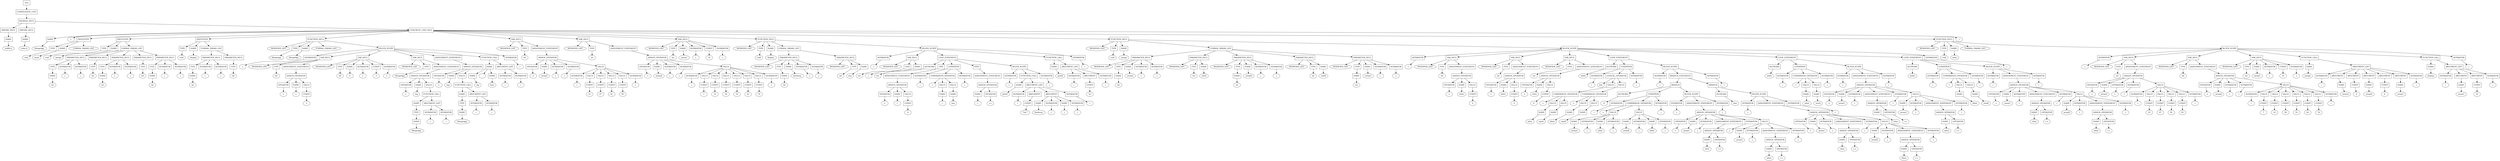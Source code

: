 digraph G {
	splines="TRUE";
	n_0 [label="root", shape="rectangle"]
	n_0 -> n_1
	n_1 [label="COMPILATION_UNIT", shape="rectangle"]
	n_1 -> n_2
	n_2 [label="PACKAGE_DECL", shape="rectangle"]
	n_2 -> n_3
	n_3 [label="IMPORT_DECL", shape="rectangle"]
	n_3 -> n_6
	n_6 [label="NAME", shape="rectangle"]
	n_6 -> n_21
	n_21 [label="stdlib.h", shape="ellipse"]
	n_2 -> n_4
	n_4 [label="IMPORT_DECL", shape="rectangle"]
	n_4 -> n_7
	n_7 [label="NAME", shape="rectangle"]
	n_7 -> n_22
	n_22 [label="stdio.h", shape="ellipse"]
	n_2 -> n_5
	n_5 [label="CONCRETE_UNIT_DECL", shape="rectangle"]
	n_5 -> n_8
	n_8 [label="NAME", shape="rectangle"]
	n_8 -> n_23
	n_23 [label="MergeApp", shape="ellipse"]
	n_5 -> n_9
	n_9 [label="{", shape="ellipse"]
	n_5 -> n_10
	n_10 [label="PROTOTYPE", shape="rectangle"]
	n_10 -> n_24
	n_24 [label="TYPE", shape="rectangle"]
	n_24 -> n_65
	n_65 [label="void", shape="ellipse"]
	n_10 -> n_25
	n_25 [label="NAME", shape="rectangle"]
	n_25 -> n_66
	n_66 [label="main", shape="ellipse"]
	n_10 -> n_26
	n_26 [label="FORMAL_PARAM_LIST", shape="ellipse"]
	n_5 -> n_11
	n_11 [label="PROTOTYPE", shape="rectangle"]
	n_11 -> n_27
	n_27 [label="TYPE", shape="rectangle"]
	n_27 -> n_67
	n_67 [label="void", shape="ellipse"]
	n_11 -> n_28
	n_28 [label="NAME", shape="rectangle"]
	n_28 -> n_68
	n_68 [label="merge", shape="ellipse"]
	n_11 -> n_29
	n_29 [label="FORMAL_PARAM_LIST", shape="rectangle"]
	n_29 -> n_69
	n_69 [label="PARAMETER_DECL", shape="rectangle"]
	n_69 -> n_129
	n_129 [label="TYPE", shape="rectangle"]
	n_129 -> n_250
	n_250 [label="NAME", shape="rectangle"]
	n_250 -> n_390
	n_390 [label="int", shape="ellipse"]
	n_69 -> n_130
	n_130 [label="SEPARATOR", shape="rectangle"]
	n_130 -> n_251
	n_251 [label="[", shape="ellipse"]
	n_69 -> n_131
	n_131 [label="SEPARATOR", shape="rectangle"]
	n_131 -> n_252
	n_252 [label="]", shape="ellipse"]
	n_29 -> n_70
	n_70 [label="PARAMETER_DECL", shape="rectangle"]
	n_70 -> n_132
	n_132 [label="TYPE", shape="rectangle"]
	n_132 -> n_253
	n_253 [label="int", shape="ellipse"]
	n_29 -> n_71
	n_71 [label="PARAMETER_DECL", shape="rectangle"]
	n_71 -> n_133
	n_133 [label="TYPE", shape="rectangle"]
	n_133 -> n_254
	n_254 [label="NAME", shape="rectangle"]
	n_254 -> n_391
	n_391 [label="int", shape="ellipse"]
	n_71 -> n_134
	n_134 [label="SEPARATOR", shape="rectangle"]
	n_134 -> n_255
	n_255 [label="[", shape="ellipse"]
	n_71 -> n_135
	n_135 [label="SEPARATOR", shape="rectangle"]
	n_135 -> n_256
	n_256 [label="]", shape="ellipse"]
	n_29 -> n_72
	n_72 [label="PARAMETER_DECL", shape="rectangle"]
	n_72 -> n_136
	n_136 [label="TYPE", shape="rectangle"]
	n_136 -> n_257
	n_257 [label="int", shape="ellipse"]
	n_29 -> n_73
	n_73 [label="PARAMETER_DECL", shape="rectangle"]
	n_73 -> n_137
	n_137 [label="TYPE", shape="rectangle"]
	n_137 -> n_258
	n_258 [label="NAME", shape="rectangle"]
	n_258 -> n_392
	n_392 [label="int", shape="ellipse"]
	n_73 -> n_138
	n_138 [label="SEPARATOR", shape="rectangle"]
	n_138 -> n_259
	n_259 [label="[", shape="ellipse"]
	n_73 -> n_139
	n_139 [label="SEPARATOR", shape="rectangle"]
	n_139 -> n_260
	n_260 [label="]", shape="ellipse"]
	n_5 -> n_12
	n_12 [label="PROTOTYPE", shape="rectangle"]
	n_12 -> n_30
	n_30 [label="TYPE", shape="rectangle"]
	n_30 -> n_74
	n_74 [label="void", shape="ellipse"]
	n_12 -> n_31
	n_31 [label="NAME", shape="rectangle"]
	n_31 -> n_75
	n_75 [label="display", shape="ellipse"]
	n_12 -> n_32
	n_32 [label="FORMAL_PARAM_LIST", shape="rectangle"]
	n_32 -> n_76
	n_76 [label="PARAMETER_DECL", shape="rectangle"]
	n_76 -> n_140
	n_140 [label="TYPE", shape="rectangle"]
	n_140 -> n_261
	n_261 [label="NAME", shape="rectangle"]
	n_261 -> n_393
	n_393 [label="int", shape="ellipse"]
	n_76 -> n_141
	n_141 [label="SEPARATOR", shape="rectangle"]
	n_141 -> n_262
	n_262 [label="[", shape="ellipse"]
	n_76 -> n_142
	n_142 [label="SEPARATOR", shape="rectangle"]
	n_142 -> n_263
	n_263 [label="]", shape="ellipse"]
	n_32 -> n_77
	n_77 [label="PARAMETER_DECL", shape="rectangle"]
	n_77 -> n_143
	n_143 [label="TYPE", shape="rectangle"]
	n_143 -> n_264
	n_264 [label="int", shape="ellipse"]
	n_5 -> n_13
	n_13 [label="FUNCTION_DECL", shape="rectangle"]
	n_13 -> n_33
	n_33 [label="MODIFIER_LIST", shape="ellipse"]
	n_13 -> n_34
	n_34 [label="TYPE", shape="rectangle"]
	n_34 -> n_78
	n_78 [label="MergeApp", shape="ellipse"]
	n_13 -> n_35
	n_35 [label="NAME", shape="rectangle"]
	n_35 -> n_79
	n_79 [label="MergeApp", shape="ellipse"]
	n_13 -> n_36
	n_36 [label="FORMAL_PARAM_LIST", shape="ellipse"]
	n_13 -> n_37
	n_37 [label="BLOCK_SCOPE", shape="rectangle"]
	n_37 -> n_80
	n_80 [label="SEPARATOR", shape="rectangle"]
	n_80 -> n_144
	n_144 [label="{", shape="ellipse"]
	n_37 -> n_81
	n_81 [label="VAR_DECL", shape="rectangle"]
	n_81 -> n_145
	n_145 [label="MODIFIER_LIST", shape="ellipse"]
	n_81 -> n_146
	n_146 [label="TYPE", shape="rectangle"]
	n_146 -> n_265
	n_265 [label="int", shape="ellipse"]
	n_81 -> n_147
	n_147 [label="ASSIGNMENT_STATEMENT", shape="rectangle"]
	n_147 -> n_266
	n_266 [label="ASSIGN_OPERATOR", shape="rectangle"]
	n_266 -> n_394
	n_394 [label="OPERATOR", shape="rectangle"]
	n_394 -> n_494
	n_494 [label="=", shape="ellipse"]
	n_266 -> n_395
	n_395 [label="NAME", shape="rectangle"]
	n_395 -> n_495
	n_495 [label="a", shape="ellipse"]
	n_266 -> n_396
	n_396 [label="VALUE", shape="rectangle"]
	n_396 -> n_496
	n_496 [label="CONST", shape="rectangle"]
	n_496 -> n_586
	n_586 [label="3", shape="ellipse"]
	n_37 -> n_82
	n_82 [label="VAR_DECL", shape="rectangle"]
	n_82 -> n_148
	n_148 [label="MODIFIER_LIST", shape="ellipse"]
	n_82 -> n_149
	n_149 [label="TYPE", shape="rectangle"]
	n_149 -> n_267
	n_267 [label="int", shape="ellipse"]
	n_82 -> n_150
	n_150 [label="NAME", shape="rectangle"]
	n_150 -> n_268
	n_268 [label="b", shape="ellipse"]
	n_82 -> n_151
	n_151 [label="SEPARATOR", shape="rectangle"]
	n_151 -> n_269
	n_269 [label="[", shape="ellipse"]
	n_82 -> n_152
	n_152 [label="CONST", shape="rectangle"]
	n_152 -> n_270
	n_270 [label="3", shape="ellipse"]
	n_82 -> n_153
	n_153 [label="SEPARATOR", shape="rectangle"]
	n_153 -> n_271
	n_271 [label="]", shape="ellipse"]
	n_37 -> n_83
	n_83 [label="VAR_DECL", shape="rectangle"]
	n_83 -> n_154
	n_154 [label="MODIFIER_LIST", shape="ellipse"]
	n_83 -> n_155
	n_155 [label="TYPE", shape="rectangle"]
	n_155 -> n_272
	n_272 [label="MergeApp", shape="ellipse"]
	n_83 -> n_156
	n_156 [label="ASSIGNMENT_STATEMENT", shape="rectangle"]
	n_156 -> n_273
	n_273 [label="ASSIGN_OPERATOR", shape="rectangle"]
	n_273 -> n_397
	n_397 [label="OPERATOR", shape="rectangle"]
	n_397 -> n_497
	n_497 [label="=", shape="ellipse"]
	n_273 -> n_398
	n_398 [label="NAME", shape="rectangle"]
	n_398 -> n_498
	n_498 [label="mg", shape="ellipse"]
	n_273 -> n_399
	n_399 [label="VALUE", shape="rectangle"]
	n_399 -> n_499
	n_499 [label="FUNCTION_CALL", shape="rectangle"]
	n_499 -> n_587
	n_587 [label="NAME", shape="rectangle"]
	n_587 -> n_662
	n_662 [label="TYPE", shape="rectangle"]
	n_662 -> n_711
	n_711 [label="NAME", shape="rectangle"]
	n_711 -> n_747
	n_747 [label="MergeApp", shape="ellipse"]
	n_499 -> n_588
	n_588 [label="ARGUMENT_LIST", shape="rectangle"]
	n_588 -> n_663
	n_663 [label="SEPARATOR", shape="rectangle"]
	n_663 -> n_712
	n_712 [label="(", shape="ellipse"]
	n_588 -> n_664
	n_664 [label="SEPARATOR", shape="rectangle"]
	n_664 -> n_713
	n_713 [label=")", shape="ellipse"]
	n_37 -> n_84
	n_84 [label="ASSIGNMENT_STATEMENT", shape="rectangle"]
	n_84 -> n_157
	n_157 [label="ASSIGN_OPERATOR", shape="rectangle"]
	n_157 -> n_274
	n_274 [label="OPERATOR", shape="rectangle"]
	n_274 -> n_400
	n_400 [label="=", shape="ellipse"]
	n_157 -> n_275
	n_275 [label="NAME", shape="rectangle"]
	n_275 -> n_401
	n_401 [label="mg", shape="ellipse"]
	n_157 -> n_276
	n_276 [label="VALUE", shape="rectangle"]
	n_276 -> n_402
	n_402 [label="FUNCTION_CALL", shape="rectangle"]
	n_402 -> n_500
	n_500 [label="NAME", shape="rectangle"]
	n_500 -> n_589
	n_589 [label="TYPE", shape="rectangle"]
	n_589 -> n_665
	n_665 [label="NAME", shape="rectangle"]
	n_665 -> n_714
	n_714 [label="MergeApp", shape="ellipse"]
	n_402 -> n_501
	n_501 [label="ARGUMENT_LIST", shape="rectangle"]
	n_501 -> n_590
	n_590 [label="SEPARATOR", shape="rectangle"]
	n_590 -> n_666
	n_666 [label="(", shape="ellipse"]
	n_501 -> n_591
	n_591 [label="SEPARATOR", shape="rectangle"]
	n_591 -> n_667
	n_667 [label=")", shape="ellipse"]
	n_37 -> n_85
	n_85 [label="FUNCTION_CALL", shape="rectangle"]
	n_85 -> n_158
	n_158 [label="NAME", shape="rectangle"]
	n_158 -> n_277
	n_277 [label="NAME", shape="rectangle"]
	n_277 -> n_403
	n_403 [label="mg", shape="ellipse"]
	n_158 -> n_278
	n_278 [label=".", shape="ellipse"]
	n_158 -> n_279
	n_279 [label="NAME", shape="rectangle"]
	n_279 -> n_404
	n_404 [label="func", shape="ellipse"]
	n_85 -> n_159
	n_159 [label="ARGUMENT_LIST", shape="rectangle"]
	n_159 -> n_280
	n_280 [label="SEPARATOR", shape="rectangle"]
	n_280 -> n_405
	n_405 [label="(", shape="ellipse"]
	n_159 -> n_281
	n_281 [label="SEPARATOR", shape="rectangle"]
	n_281 -> n_406
	n_406 [label=")", shape="ellipse"]
	n_37 -> n_86
	n_86 [label="SEPARATOR", shape="rectangle"]
	n_86 -> n_160
	n_160 [label="}", shape="ellipse"]
	n_5 -> n_14
	n_14 [label="VAR_DECL", shape="rectangle"]
	n_14 -> n_38
	n_38 [label="MODIFIER_LIST", shape="ellipse"]
	n_14 -> n_39
	n_39 [label="TYPE", shape="rectangle"]
	n_39 -> n_87
	n_87 [label="int", shape="ellipse"]
	n_14 -> n_40
	n_40 [label="ASSIGNMENT_STATEMENT", shape="rectangle"]
	n_40 -> n_88
	n_88 [label="ASSIGN_OPERATOR", shape="rectangle"]
	n_88 -> n_161
	n_161 [label="OPERATOR", shape="rectangle"]
	n_161 -> n_282
	n_282 [label="=", shape="ellipse"]
	n_88 -> n_162
	n_162 [label="NAME", shape="rectangle"]
	n_162 -> n_283
	n_283 [label="arrayA", shape="ellipse"]
	n_88 -> n_163
	n_163 [label="SEPARATOR", shape="rectangle"]
	n_163 -> n_284
	n_284 [label="[", shape="ellipse"]
	n_88 -> n_164
	n_164 [label="SEPARATOR", shape="rectangle"]
	n_164 -> n_285
	n_285 [label="]", shape="ellipse"]
	n_88 -> n_165
	n_165 [label="VALUE", shape="rectangle"]
	n_165 -> n_286
	n_286 [label="SEPARATOR", shape="rectangle"]
	n_286 -> n_407
	n_407 [label="{", shape="ellipse"]
	n_165 -> n_287
	n_287 [label="VALUE", shape="rectangle"]
	n_287 -> n_408
	n_408 [label="CONST", shape="rectangle"]
	n_408 -> n_502
	n_502 [label="23", shape="ellipse"]
	n_165 -> n_288
	n_288 [label="VALUE", shape="rectangle"]
	n_288 -> n_409
	n_409 [label="CONST", shape="rectangle"]
	n_409 -> n_503
	n_503 [label="47", shape="ellipse"]
	n_165 -> n_289
	n_289 [label="VALUE", shape="rectangle"]
	n_289 -> n_410
	n_410 [label="CONST", shape="rectangle"]
	n_410 -> n_504
	n_504 [label="81", shape="ellipse"]
	n_165 -> n_290
	n_290 [label="VALUE", shape="rectangle"]
	n_290 -> n_411
	n_411 [label="CONST", shape="rectangle"]
	n_411 -> n_505
	n_505 [label="95", shape="ellipse"]
	n_165 -> n_291
	n_291 [label="SEPARATOR", shape="rectangle"]
	n_291 -> n_412
	n_412 [label="}", shape="ellipse"]
	n_5 -> n_15
	n_15 [label="VAR_DECL", shape="rectangle"]
	n_15 -> n_41
	n_41 [label="MODIFIER_LIST", shape="ellipse"]
	n_15 -> n_42
	n_42 [label="TYPE", shape="rectangle"]
	n_42 -> n_89
	n_89 [label="int", shape="ellipse"]
	n_15 -> n_43
	n_43 [label="ASSIGNMENT_STATEMENT", shape="rectangle"]
	n_43 -> n_90
	n_90 [label="ASSIGN_OPERATOR", shape="rectangle"]
	n_90 -> n_166
	n_166 [label="OPERATOR", shape="rectangle"]
	n_166 -> n_292
	n_292 [label="=", shape="ellipse"]
	n_90 -> n_167
	n_167 [label="NAME", shape="rectangle"]
	n_167 -> n_293
	n_293 [label="arrayB", shape="ellipse"]
	n_90 -> n_168
	n_168 [label="SEPARATOR", shape="rectangle"]
	n_168 -> n_294
	n_294 [label="[", shape="ellipse"]
	n_90 -> n_169
	n_169 [label="SEPARATOR", shape="rectangle"]
	n_169 -> n_295
	n_295 [label="]", shape="ellipse"]
	n_90 -> n_170
	n_170 [label="VALUE", shape="rectangle"]
	n_170 -> n_296
	n_296 [label="SEPARATOR", shape="rectangle"]
	n_296 -> n_413
	n_413 [label="{", shape="ellipse"]
	n_170 -> n_297
	n_297 [label="VALUE", shape="rectangle"]
	n_297 -> n_414
	n_414 [label="CONST", shape="rectangle"]
	n_414 -> n_506
	n_506 [label="7", shape="ellipse"]
	n_170 -> n_298
	n_298 [label="VALUE", shape="rectangle"]
	n_298 -> n_415
	n_415 [label="CONST", shape="rectangle"]
	n_415 -> n_507
	n_507 [label="14", shape="ellipse"]
	n_170 -> n_299
	n_299 [label="VALUE", shape="rectangle"]
	n_299 -> n_416
	n_416 [label="CONST", shape="rectangle"]
	n_416 -> n_508
	n_508 [label="39", shape="ellipse"]
	n_170 -> n_300
	n_300 [label="VALUE", shape="rectangle"]
	n_300 -> n_417
	n_417 [label="CONST", shape="rectangle"]
	n_417 -> n_509
	n_509 [label="55", shape="ellipse"]
	n_170 -> n_301
	n_301 [label="VALUE", shape="rectangle"]
	n_301 -> n_418
	n_418 [label="CONST", shape="rectangle"]
	n_418 -> n_510
	n_510 [label="62", shape="ellipse"]
	n_170 -> n_302
	n_302 [label="VALUE", shape="rectangle"]
	n_302 -> n_419
	n_419 [label="CONST", shape="rectangle"]
	n_419 -> n_511
	n_511 [label="74", shape="ellipse"]
	n_170 -> n_303
	n_303 [label="SEPARATOR", shape="rectangle"]
	n_303 -> n_420
	n_420 [label="}", shape="ellipse"]
	n_5 -> n_16
	n_16 [label="VAR_DECL", shape="rectangle"]
	n_16 -> n_44
	n_44 [label="MODIFIER_LIST", shape="ellipse"]
	n_16 -> n_45
	n_45 [label="TYPE", shape="rectangle"]
	n_45 -> n_91
	n_91 [label="int", shape="ellipse"]
	n_16 -> n_46
	n_46 [label="NAME", shape="rectangle"]
	n_46 -> n_92
	n_92 [label="arrayC", shape="ellipse"]
	n_16 -> n_47
	n_47 [label="SEPARATOR", shape="rectangle"]
	n_47 -> n_93
	n_93 [label="[", shape="ellipse"]
	n_16 -> n_48
	n_48 [label="CONST", shape="rectangle"]
	n_48 -> n_94
	n_94 [label="10", shape="ellipse"]
	n_16 -> n_49
	n_49 [label="SEPARATOR", shape="rectangle"]
	n_49 -> n_95
	n_95 [label="]", shape="ellipse"]
	n_5 -> n_17
	n_17 [label="FUNCTION_DECL", shape="rectangle"]
	n_17 -> n_50
	n_50 [label="MODIFIER_LIST", shape="ellipse"]
	n_17 -> n_51
	n_51 [label="TYPE", shape="rectangle"]
	n_51 -> n_96
	n_96 [label="void", shape="ellipse"]
	n_17 -> n_52
	n_52 [label="NAME", shape="rectangle"]
	n_52 -> n_97
	n_97 [label="display", shape="ellipse"]
	n_17 -> n_53
	n_53 [label="FORMAL_PARAM_LIST", shape="rectangle"]
	n_53 -> n_98
	n_98 [label="PARAMETER_DECL", shape="rectangle"]
	n_98 -> n_171
	n_171 [label="MODIFIER_LIST", shape="ellipse"]
	n_98 -> n_172
	n_172 [label="TYPE", shape="rectangle"]
	n_172 -> n_304
	n_304 [label="NAME", shape="rectangle"]
	n_304 -> n_421
	n_421 [label="int", shape="ellipse"]
	n_98 -> n_173
	n_173 [label="NAME", shape="rectangle"]
	n_173 -> n_305
	n_305 [label="theArray", shape="ellipse"]
	n_98 -> n_174
	n_174 [label="SEPARATOR", shape="rectangle"]
	n_174 -> n_306
	n_306 [label="[", shape="ellipse"]
	n_98 -> n_175
	n_175 [label="SEPARATOR", shape="rectangle"]
	n_175 -> n_307
	n_307 [label="]", shape="ellipse"]
	n_53 -> n_99
	n_99 [label="PARAMETER_DECL", shape="rectangle"]
	n_99 -> n_176
	n_176 [label="MODIFIER_LIST", shape="ellipse"]
	n_99 -> n_177
	n_177 [label="TYPE", shape="rectangle"]
	n_177 -> n_308
	n_308 [label="int", shape="ellipse"]
	n_99 -> n_178
	n_178 [label="NAME", shape="rectangle"]
	n_178 -> n_309
	n_309 [label="size", shape="ellipse"]
	n_17 -> n_54
	n_54 [label="BLOCK_SCOPE", shape="rectangle"]
	n_54 -> n_100
	n_100 [label="SEPARATOR", shape="rectangle"]
	n_100 -> n_179
	n_179 [label="{", shape="ellipse"]
	n_54 -> n_101
	n_101 [label="VAR_DECL", shape="rectangle"]
	n_101 -> n_180
	n_180 [label="MODIFIER_LIST", shape="ellipse"]
	n_101 -> n_181
	n_181 [label="TYPE", shape="rectangle"]
	n_181 -> n_310
	n_310 [label="int", shape="ellipse"]
	n_101 -> n_182
	n_182 [label="NAME", shape="rectangle"]
	n_182 -> n_311
	n_311 [label="j", shape="ellipse"]
	n_54 -> n_102
	n_102 [label="LOOP_STATEMENT", shape="rectangle"]
	n_102 -> n_183
	n_183 [label="KEYWORD", shape="rectangle"]
	n_183 -> n_312
	n_312 [label="for", shape="ellipse"]
	n_102 -> n_184
	n_184 [label="INIT", shape="rectangle"]
	n_184 -> n_313
	n_313 [label="ASSIGNMENT_STATEMENT", shape="rectangle"]
	n_313 -> n_422
	n_422 [label="ASSIGN_OPERATOR", shape="rectangle"]
	n_422 -> n_512
	n_512 [label="OPERATOR", shape="rectangle"]
	n_512 -> n_592
	n_592 [label="=", shape="ellipse"]
	n_422 -> n_513
	n_513 [label="NAME", shape="rectangle"]
	n_513 -> n_593
	n_593 [label="j", shape="ellipse"]
	n_422 -> n_514
	n_514 [label="VALUE", shape="rectangle"]
	n_514 -> n_594
	n_594 [label="CONST", shape="rectangle"]
	n_594 -> n_668
	n_668 [label="0", shape="ellipse"]
	n_102 -> n_185
	n_185 [label="CONDITION", shape="rectangle"]
	n_185 -> n_314
	n_314 [label="SEPARATOR", shape="rectangle"]
	n_314 -> n_423
	n_423 [label="(", shape="ellipse"]
	n_185 -> n_315
	n_315 [label="COMPARISON_OPERATOR", shape="rectangle"]
	n_315 -> n_424
	n_424 [label="<", shape="ellipse"]
	n_315 -> n_425
	n_425 [label="VALUE", shape="rectangle"]
	n_425 -> n_515
	n_515 [label="NAME", shape="rectangle"]
	n_515 -> n_595
	n_595 [label="j", shape="ellipse"]
	n_315 -> n_426
	n_426 [label="VALUE", shape="rectangle"]
	n_426 -> n_516
	n_516 [label="NAME", shape="rectangle"]
	n_516 -> n_596
	n_596 [label="size", shape="ellipse"]
	n_185 -> n_316
	n_316 [label="SEPARATOR", shape="rectangle"]
	n_316 -> n_427
	n_427 [label=")", shape="ellipse"]
	n_102 -> n_186
	n_186 [label="STEP", shape="rectangle"]
	n_186 -> n_317
	n_317 [label="ASSIGNMENT_STATEMENT", shape="rectangle"]
	n_317 -> n_428
	n_428 [label="ASSIGN_OPERATOR", shape="rectangle"]
	n_428 -> n_517
	n_517 [label="NAME", shape="rectangle"]
	n_517 -> n_597
	n_597 [label="j", shape="ellipse"]
	n_428 -> n_518
	n_518 [label="OPERATOR", shape="rectangle"]
	n_518 -> n_598
	n_598 [label="++", shape="ellipse"]
	n_102 -> n_187
	n_187 [label="BLOCK_SCOPE", shape="rectangle"]
	n_187 -> n_318
	n_318 [label="SEPARATOR", shape="rectangle"]
	n_318 -> n_429
	n_429 [label="{", shape="ellipse"]
	n_187 -> n_319
	n_319 [label="FUNCTION_CALL", shape="rectangle"]
	n_319 -> n_430
	n_430 [label="NAME", shape="rectangle"]
	n_430 -> n_519
	n_519 [label="printf", shape="ellipse"]
	n_319 -> n_431
	n_431 [label="ARGUMENT_LIST", shape="rectangle"]
	n_431 -> n_520
	n_520 [label="SEPARATOR", shape="rectangle"]
	n_520 -> n_599
	n_599 [label="(", shape="ellipse"]
	n_431 -> n_521
	n_521 [label="ARGUMENT", shape="rectangle"]
	n_521 -> n_600
	n_600 [label="CONST", shape="rectangle"]
	n_600 -> n_669
	n_669 [label="\"%d \"", shape="ellipse"]
	n_431 -> n_522
	n_522 [label="ARGUMENT", shape="rectangle"]
	n_522 -> n_601
	n_601 [label="NAME", shape="rectangle"]
	n_601 -> n_670
	n_670 [label="theArray", shape="ellipse"]
	n_522 -> n_602
	n_602 [label="SEPARATOR", shape="rectangle"]
	n_602 -> n_671
	n_671 [label="[", shape="ellipse"]
	n_522 -> n_603
	n_603 [label="NAME", shape="rectangle"]
	n_603 -> n_672
	n_672 [label="j", shape="ellipse"]
	n_522 -> n_604
	n_604 [label="SEPARATOR", shape="rectangle"]
	n_604 -> n_673
	n_673 [label="]", shape="ellipse"]
	n_431 -> n_523
	n_523 [label="SEPARATOR", shape="rectangle"]
	n_523 -> n_605
	n_605 [label=")", shape="ellipse"]
	n_187 -> n_320
	n_320 [label="SEPARATOR", shape="rectangle"]
	n_320 -> n_432
	n_432 [label="}", shape="ellipse"]
	n_54 -> n_103
	n_103 [label="FUNCTION_CALL", shape="rectangle"]
	n_103 -> n_188
	n_188 [label="NAME", shape="rectangle"]
	n_188 -> n_321
	n_321 [label="printf", shape="ellipse"]
	n_103 -> n_189
	n_189 [label="ARGUMENT_LIST", shape="rectangle"]
	n_189 -> n_322
	n_322 [label="SEPARATOR", shape="rectangle"]
	n_322 -> n_433
	n_433 [label="(", shape="ellipse"]
	n_189 -> n_323
	n_323 [label="ARGUMENT", shape="rectangle"]
	n_323 -> n_434
	n_434 [label="CONST", shape="rectangle"]
	n_434 -> n_524
	n_524 [label="\"\\n\"", shape="ellipse"]
	n_189 -> n_324
	n_324 [label="SEPARATOR", shape="rectangle"]
	n_324 -> n_435
	n_435 [label=")", shape="ellipse"]
	n_54 -> n_104
	n_104 [label="SEPARATOR", shape="rectangle"]
	n_104 -> n_190
	n_190 [label="}", shape="ellipse"]
	n_5 -> n_18
	n_18 [label="FUNCTION_DECL", shape="rectangle"]
	n_18 -> n_55
	n_55 [label="MODIFIER_LIST", shape="ellipse"]
	n_18 -> n_56
	n_56 [label="TYPE", shape="rectangle"]
	n_56 -> n_105
	n_105 [label="void", shape="ellipse"]
	n_18 -> n_57
	n_57 [label="NAME", shape="rectangle"]
	n_57 -> n_106
	n_106 [label="merge", shape="ellipse"]
	n_18 -> n_58
	n_58 [label="FORMAL_PARAM_LIST", shape="rectangle"]
	n_58 -> n_107
	n_107 [label="PARAMETER_DECL", shape="rectangle"]
	n_107 -> n_191
	n_191 [label="MODIFIER_LIST", shape="ellipse"]
	n_107 -> n_192
	n_192 [label="TYPE", shape="rectangle"]
	n_192 -> n_325
	n_325 [label="NAME", shape="rectangle"]
	n_325 -> n_436
	n_436 [label="int", shape="ellipse"]
	n_107 -> n_193
	n_193 [label="NAME", shape="rectangle"]
	n_193 -> n_326
	n_326 [label="arrayA", shape="ellipse"]
	n_107 -> n_194
	n_194 [label="SEPARATOR", shape="rectangle"]
	n_194 -> n_327
	n_327 [label="[", shape="ellipse"]
	n_107 -> n_195
	n_195 [label="SEPARATOR", shape="rectangle"]
	n_195 -> n_328
	n_328 [label="]", shape="ellipse"]
	n_58 -> n_108
	n_108 [label="PARAMETER_DECL", shape="rectangle"]
	n_108 -> n_196
	n_196 [label="MODIFIER_LIST", shape="ellipse"]
	n_108 -> n_197
	n_197 [label="TYPE", shape="rectangle"]
	n_197 -> n_329
	n_329 [label="int", shape="ellipse"]
	n_108 -> n_198
	n_198 [label="NAME", shape="rectangle"]
	n_198 -> n_330
	n_330 [label="sizeA", shape="ellipse"]
	n_58 -> n_109
	n_109 [label="PARAMETER_DECL", shape="rectangle"]
	n_109 -> n_199
	n_199 [label="MODIFIER_LIST", shape="ellipse"]
	n_109 -> n_200
	n_200 [label="TYPE", shape="rectangle"]
	n_200 -> n_331
	n_331 [label="NAME", shape="rectangle"]
	n_331 -> n_437
	n_437 [label="int", shape="ellipse"]
	n_109 -> n_201
	n_201 [label="NAME", shape="rectangle"]
	n_201 -> n_332
	n_332 [label="arrayB", shape="ellipse"]
	n_109 -> n_202
	n_202 [label="SEPARATOR", shape="rectangle"]
	n_202 -> n_333
	n_333 [label="[", shape="ellipse"]
	n_109 -> n_203
	n_203 [label="SEPARATOR", shape="rectangle"]
	n_203 -> n_334
	n_334 [label="]", shape="ellipse"]
	n_58 -> n_110
	n_110 [label="PARAMETER_DECL", shape="rectangle"]
	n_110 -> n_204
	n_204 [label="MODIFIER_LIST", shape="ellipse"]
	n_110 -> n_205
	n_205 [label="TYPE", shape="rectangle"]
	n_205 -> n_335
	n_335 [label="int", shape="ellipse"]
	n_110 -> n_206
	n_206 [label="NAME", shape="rectangle"]
	n_206 -> n_336
	n_336 [label="sizeB", shape="ellipse"]
	n_58 -> n_111
	n_111 [label="PARAMETER_DECL", shape="rectangle"]
	n_111 -> n_207
	n_207 [label="MODIFIER_LIST", shape="ellipse"]
	n_111 -> n_208
	n_208 [label="TYPE", shape="rectangle"]
	n_208 -> n_337
	n_337 [label="NAME", shape="rectangle"]
	n_337 -> n_438
	n_438 [label="int", shape="ellipse"]
	n_111 -> n_209
	n_209 [label="NAME", shape="rectangle"]
	n_209 -> n_338
	n_338 [label="arrayC", shape="ellipse"]
	n_111 -> n_210
	n_210 [label="SEPARATOR", shape="rectangle"]
	n_210 -> n_339
	n_339 [label="[", shape="ellipse"]
	n_111 -> n_211
	n_211 [label="SEPARATOR", shape="rectangle"]
	n_211 -> n_340
	n_340 [label="]", shape="ellipse"]
	n_18 -> n_59
	n_59 [label="BLOCK_SCOPE", shape="rectangle"]
	n_59 -> n_112
	n_112 [label="SEPARATOR", shape="rectangle"]
	n_112 -> n_212
	n_212 [label="{", shape="ellipse"]
	n_59 -> n_113
	n_113 [label="VAR_DECL", shape="rectangle"]
	n_113 -> n_213
	n_213 [label="MODIFIER_LIST", shape="ellipse"]
	n_113 -> n_214
	n_214 [label="TYPE", shape="rectangle"]
	n_214 -> n_341
	n_341 [label="int", shape="ellipse"]
	n_113 -> n_215
	n_215 [label="ASSIGNMENT_STATEMENT", shape="rectangle"]
	n_215 -> n_342
	n_342 [label="ASSIGN_OPERATOR", shape="rectangle"]
	n_342 -> n_439
	n_439 [label="OPERATOR", shape="rectangle"]
	n_439 -> n_525
	n_525 [label="=", shape="ellipse"]
	n_342 -> n_440
	n_440 [label="NAME", shape="rectangle"]
	n_440 -> n_526
	n_526 [label="aDex", shape="ellipse"]
	n_342 -> n_441
	n_441 [label="VALUE", shape="rectangle"]
	n_441 -> n_527
	n_527 [label="CONST", shape="rectangle"]
	n_527 -> n_606
	n_606 [label="0", shape="ellipse"]
	n_59 -> n_114
	n_114 [label="VAR_DECL", shape="rectangle"]
	n_114 -> n_216
	n_216 [label="MODIFIER_LIST", shape="ellipse"]
	n_114 -> n_217
	n_217 [label="TYPE", shape="rectangle"]
	n_217 -> n_343
	n_343 [label="int", shape="ellipse"]
	n_114 -> n_218
	n_218 [label="ASSIGNMENT_STATEMENT", shape="rectangle"]
	n_218 -> n_344
	n_344 [label="ASSIGN_OPERATOR", shape="rectangle"]
	n_344 -> n_442
	n_442 [label="OPERATOR", shape="rectangle"]
	n_442 -> n_528
	n_528 [label="=", shape="ellipse"]
	n_344 -> n_443
	n_443 [label="NAME", shape="rectangle"]
	n_443 -> n_529
	n_529 [label="bDex", shape="ellipse"]
	n_344 -> n_444
	n_444 [label="VALUE", shape="rectangle"]
	n_444 -> n_530
	n_530 [label="CONST", shape="rectangle"]
	n_530 -> n_607
	n_607 [label="0", shape="ellipse"]
	n_59 -> n_115
	n_115 [label="VAR_DECL", shape="rectangle"]
	n_115 -> n_219
	n_219 [label="MODIFIER_LIST", shape="ellipse"]
	n_115 -> n_220
	n_220 [label="TYPE", shape="rectangle"]
	n_220 -> n_345
	n_345 [label="int", shape="ellipse"]
	n_115 -> n_221
	n_221 [label="ASSIGNMENT_STATEMENT", shape="rectangle"]
	n_221 -> n_346
	n_346 [label="ASSIGN_OPERATOR", shape="rectangle"]
	n_346 -> n_445
	n_445 [label="OPERATOR", shape="rectangle"]
	n_445 -> n_531
	n_531 [label="=", shape="ellipse"]
	n_346 -> n_446
	n_446 [label="NAME", shape="rectangle"]
	n_446 -> n_532
	n_532 [label="cDex", shape="ellipse"]
	n_346 -> n_447
	n_447 [label="VALUE", shape="rectangle"]
	n_447 -> n_533
	n_533 [label="CONST", shape="rectangle"]
	n_533 -> n_608
	n_608 [label="0", shape="ellipse"]
	n_59 -> n_116
	n_116 [label="LOOP_STATEMENT", shape="rectangle"]
	n_116 -> n_222
	n_222 [label="KEYWORD", shape="rectangle"]
	n_222 -> n_347
	n_347 [label="while", shape="ellipse"]
	n_116 -> n_223
	n_223 [label="CONDITION", shape="rectangle"]
	n_223 -> n_348
	n_348 [label="SEPARATOR", shape="rectangle"]
	n_348 -> n_448
	n_448 [label="(", shape="ellipse"]
	n_223 -> n_349
	n_349 [label="LOGICAL_OPERATOR", shape="rectangle"]
	n_349 -> n_449
	n_449 [label="&&", shape="ellipse"]
	n_349 -> n_450
	n_450 [label="VALUE", shape="rectangle"]
	n_450 -> n_534
	n_534 [label="COMPARISON_OPERATOR", shape="rectangle"]
	n_534 -> n_609
	n_609 [label="<", shape="ellipse"]
	n_534 -> n_610
	n_610 [label="VALUE", shape="rectangle"]
	n_610 -> n_674
	n_674 [label="NAME", shape="rectangle"]
	n_674 -> n_715
	n_715 [label="aDex", shape="ellipse"]
	n_534 -> n_611
	n_611 [label="VALUE", shape="rectangle"]
	n_611 -> n_675
	n_675 [label="NAME", shape="rectangle"]
	n_675 -> n_716
	n_716 [label="sizeA", shape="ellipse"]
	n_349 -> n_451
	n_451 [label="VALUE", shape="rectangle"]
	n_451 -> n_535
	n_535 [label="COMPARISON_OPERATOR", shape="rectangle"]
	n_535 -> n_612
	n_612 [label="<", shape="ellipse"]
	n_535 -> n_613
	n_613 [label="VALUE", shape="rectangle"]
	n_613 -> n_676
	n_676 [label="NAME", shape="rectangle"]
	n_676 -> n_717
	n_717 [label="bDex", shape="ellipse"]
	n_535 -> n_614
	n_614 [label="VALUE", shape="rectangle"]
	n_614 -> n_677
	n_677 [label="NAME", shape="rectangle"]
	n_677 -> n_718
	n_718 [label="sizeB", shape="ellipse"]
	n_223 -> n_350
	n_350 [label="SEPARATOR", shape="rectangle"]
	n_350 -> n_452
	n_452 [label=")", shape="ellipse"]
	n_116 -> n_224
	n_224 [label="BLOCK_SCOPE", shape="rectangle"]
	n_224 -> n_351
	n_351 [label="SEPARATOR", shape="rectangle"]
	n_351 -> n_453
	n_453 [label="{", shape="ellipse"]
	n_224 -> n_352
	n_352 [label="BRANCH_STATEMENT", shape="rectangle"]
	n_352 -> n_454
	n_454 [label="BRANCH", shape="rectangle"]
	n_454 -> n_536
	n_536 [label="KEYWORD", shape="rectangle"]
	n_536 -> n_615
	n_615 [label="if", shape="ellipse"]
	n_454 -> n_537
	n_537 [label="CONDITION", shape="rectangle"]
	n_537 -> n_616
	n_616 [label="SEPARATOR", shape="rectangle"]
	n_616 -> n_678
	n_678 [label="(", shape="ellipse"]
	n_537 -> n_617
	n_617 [label="COMPARISON_OPERATOR", shape="rectangle"]
	n_617 -> n_679
	n_679 [label="<", shape="ellipse"]
	n_617 -> n_680
	n_680 [label="VALUE", shape="rectangle"]
	n_680 -> n_719
	n_719 [label="NAME", shape="rectangle"]
	n_719 -> n_748
	n_748 [label="arrayA", shape="ellipse"]
	n_680 -> n_720
	n_720 [label="SEPARATOR", shape="rectangle"]
	n_720 -> n_749
	n_749 [label="[", shape="ellipse"]
	n_680 -> n_721
	n_721 [label="NAME", shape="rectangle"]
	n_721 -> n_750
	n_750 [label="aDex", shape="ellipse"]
	n_680 -> n_722
	n_722 [label="SEPARATOR", shape="rectangle"]
	n_722 -> n_751
	n_751 [label="]", shape="ellipse"]
	n_617 -> n_681
	n_681 [label="VALUE", shape="rectangle"]
	n_681 -> n_723
	n_723 [label="NAME", shape="rectangle"]
	n_723 -> n_752
	n_752 [label="arrayB", shape="ellipse"]
	n_681 -> n_724
	n_724 [label="SEPARATOR", shape="rectangle"]
	n_724 -> n_753
	n_753 [label="[", shape="ellipse"]
	n_681 -> n_725
	n_725 [label="NAME", shape="rectangle"]
	n_725 -> n_754
	n_754 [label="bDex", shape="ellipse"]
	n_681 -> n_726
	n_726 [label="SEPARATOR", shape="rectangle"]
	n_726 -> n_755
	n_755 [label="]", shape="ellipse"]
	n_537 -> n_618
	n_618 [label="SEPARATOR", shape="rectangle"]
	n_618 -> n_682
	n_682 [label=")", shape="ellipse"]
	n_454 -> n_538
	n_538 [label="BLOCK_SCOPE", shape="rectangle"]
	n_538 -> n_619
	n_619 [label="SEPARATOR", shape="rectangle"]
	n_619 -> n_683
	n_683 [label="{", shape="ellipse"]
	n_538 -> n_620
	n_620 [label="ASSIGNMENT_STATEMENT", shape="rectangle"]
	n_620 -> n_684
	n_684 [label="ASSIGN_OPERATOR", shape="rectangle"]
	n_684 -> n_727
	n_727 [label="OPERATOR", shape="rectangle"]
	n_727 -> n_756
	n_756 [label="=", shape="ellipse"]
	n_684 -> n_728
	n_728 [label="NAME", shape="rectangle"]
	n_728 -> n_757
	n_757 [label="arrayC", shape="ellipse"]
	n_684 -> n_729
	n_729 [label="SEPARATOR", shape="rectangle"]
	n_729 -> n_758
	n_758 [label="[", shape="ellipse"]
	n_684 -> n_730
	n_730 [label="ASSIGNMENT_STATEMENT", shape="rectangle"]
	n_730 -> n_759
	n_759 [label="ASSIGN_OPERATOR", shape="rectangle"]
	n_759 -> n_778
	n_778 [label="NAME", shape="rectangle"]
	n_778 -> n_790
	n_790 [label="cDex", shape="ellipse"]
	n_759 -> n_779
	n_779 [label="OPERATOR", shape="rectangle"]
	n_779 -> n_791
	n_791 [label="++", shape="ellipse"]
	n_684 -> n_731
	n_731 [label="SEPARATOR", shape="rectangle"]
	n_731 -> n_760
	n_760 [label="]", shape="ellipse"]
	n_684 -> n_732
	n_732 [label="VALUE", shape="rectangle"]
	n_732 -> n_761
	n_761 [label="NAME", shape="rectangle"]
	n_761 -> n_780
	n_780 [label="arrayA", shape="ellipse"]
	n_732 -> n_762
	n_762 [label="SEPARATOR", shape="rectangle"]
	n_762 -> n_781
	n_781 [label="[", shape="ellipse"]
	n_732 -> n_763
	n_763 [label="ASSIGNMENT_STATEMENT", shape="rectangle"]
	n_763 -> n_782
	n_782 [label="ASSIGN_OPERATOR", shape="rectangle"]
	n_782 -> n_792
	n_792 [label="NAME", shape="rectangle"]
	n_792 -> n_798
	n_798 [label="aDex", shape="ellipse"]
	n_782 -> n_793
	n_793 [label="OPERATOR", shape="rectangle"]
	n_793 -> n_799
	n_799 [label="++", shape="ellipse"]
	n_732 -> n_764
	n_764 [label="SEPARATOR", shape="rectangle"]
	n_764 -> n_783
	n_783 [label="]", shape="ellipse"]
	n_538 -> n_621
	n_621 [label="SEPARATOR", shape="rectangle"]
	n_621 -> n_685
	n_685 [label="}", shape="ellipse"]
	n_352 -> n_455
	n_455 [label="BRANCH", shape="rectangle"]
	n_455 -> n_539
	n_539 [label="KEYWORD", shape="rectangle"]
	n_539 -> n_622
	n_622 [label="else", shape="ellipse"]
	n_455 -> n_540
	n_540 [label="BLOCK_SCOPE", shape="rectangle"]
	n_540 -> n_623
	n_623 [label="SEPARATOR", shape="rectangle"]
	n_623 -> n_686
	n_686 [label="{", shape="ellipse"]
	n_540 -> n_624
	n_624 [label="ASSIGNMENT_STATEMENT", shape="rectangle"]
	n_624 -> n_687
	n_687 [label="ASSIGN_OPERATOR", shape="rectangle"]
	n_687 -> n_733
	n_733 [label="OPERATOR", shape="rectangle"]
	n_733 -> n_765
	n_765 [label="=", shape="ellipse"]
	n_687 -> n_734
	n_734 [label="NAME", shape="rectangle"]
	n_734 -> n_766
	n_766 [label="arrayC", shape="ellipse"]
	n_687 -> n_735
	n_735 [label="SEPARATOR", shape="rectangle"]
	n_735 -> n_767
	n_767 [label="[", shape="ellipse"]
	n_687 -> n_736
	n_736 [label="ASSIGNMENT_STATEMENT", shape="rectangle"]
	n_736 -> n_768
	n_768 [label="ASSIGN_OPERATOR", shape="rectangle"]
	n_768 -> n_784
	n_784 [label="NAME", shape="rectangle"]
	n_784 -> n_794
	n_794 [label="cDex", shape="ellipse"]
	n_768 -> n_785
	n_785 [label="OPERATOR", shape="rectangle"]
	n_785 -> n_795
	n_795 [label="++", shape="ellipse"]
	n_687 -> n_737
	n_737 [label="SEPARATOR", shape="rectangle"]
	n_737 -> n_769
	n_769 [label="]", shape="ellipse"]
	n_687 -> n_738
	n_738 [label="VALUE", shape="rectangle"]
	n_738 -> n_770
	n_770 [label="NAME", shape="rectangle"]
	n_770 -> n_786
	n_786 [label="arrayB", shape="ellipse"]
	n_738 -> n_771
	n_771 [label="SEPARATOR", shape="rectangle"]
	n_771 -> n_787
	n_787 [label="[", shape="ellipse"]
	n_738 -> n_772
	n_772 [label="ASSIGNMENT_STATEMENT", shape="rectangle"]
	n_772 -> n_788
	n_788 [label="ASSIGN_OPERATOR", shape="rectangle"]
	n_788 -> n_796
	n_796 [label="NAME", shape="rectangle"]
	n_796 -> n_800
	n_800 [label="bDex", shape="ellipse"]
	n_788 -> n_797
	n_797 [label="OPERATOR", shape="rectangle"]
	n_797 -> n_801
	n_801 [label="++", shape="ellipse"]
	n_738 -> n_773
	n_773 [label="SEPARATOR", shape="rectangle"]
	n_773 -> n_789
	n_789 [label="]", shape="ellipse"]
	n_540 -> n_625
	n_625 [label="SEPARATOR", shape="rectangle"]
	n_625 -> n_688
	n_688 [label="}", shape="ellipse"]
	n_224 -> n_353
	n_353 [label="SEPARATOR", shape="rectangle"]
	n_353 -> n_456
	n_456 [label="}", shape="ellipse"]
	n_59 -> n_117
	n_117 [label="LOOP_STATEMENT", shape="rectangle"]
	n_117 -> n_225
	n_225 [label="KEYWORD", shape="rectangle"]
	n_225 -> n_354
	n_354 [label="while", shape="ellipse"]
	n_117 -> n_226
	n_226 [label="CONDITION", shape="rectangle"]
	n_226 -> n_355
	n_355 [label="SEPARATOR", shape="rectangle"]
	n_355 -> n_457
	n_457 [label="(", shape="ellipse"]
	n_226 -> n_356
	n_356 [label="COMPARISON_OPERATOR", shape="rectangle"]
	n_356 -> n_458
	n_458 [label="<", shape="ellipse"]
	n_356 -> n_459
	n_459 [label="VALUE", shape="rectangle"]
	n_459 -> n_541
	n_541 [label="NAME", shape="rectangle"]
	n_541 -> n_626
	n_626 [label="aDex", shape="ellipse"]
	n_356 -> n_460
	n_460 [label="VALUE", shape="rectangle"]
	n_460 -> n_542
	n_542 [label="NAME", shape="rectangle"]
	n_542 -> n_627
	n_627 [label="sizeA", shape="ellipse"]
	n_226 -> n_357
	n_357 [label="SEPARATOR", shape="rectangle"]
	n_357 -> n_461
	n_461 [label=")", shape="ellipse"]
	n_117 -> n_227
	n_227 [label="BLOCK_SCOPE", shape="rectangle"]
	n_227 -> n_358
	n_358 [label="SEPARATOR", shape="rectangle"]
	n_358 -> n_462
	n_462 [label="{", shape="ellipse"]
	n_227 -> n_359
	n_359 [label="ASSIGNMENT_STATEMENT", shape="rectangle"]
	n_359 -> n_463
	n_463 [label="ASSIGN_OPERATOR", shape="rectangle"]
	n_463 -> n_543
	n_543 [label="OPERATOR", shape="rectangle"]
	n_543 -> n_628
	n_628 [label="=", shape="ellipse"]
	n_463 -> n_544
	n_544 [label="NAME", shape="rectangle"]
	n_544 -> n_629
	n_629 [label="arrayC", shape="ellipse"]
	n_463 -> n_545
	n_545 [label="SEPARATOR", shape="rectangle"]
	n_545 -> n_630
	n_630 [label="[", shape="ellipse"]
	n_463 -> n_546
	n_546 [label="ASSIGNMENT_STATEMENT", shape="rectangle"]
	n_546 -> n_631
	n_631 [label="ASSIGN_OPERATOR", shape="rectangle"]
	n_631 -> n_689
	n_689 [label="NAME", shape="rectangle"]
	n_689 -> n_739
	n_739 [label="cDex", shape="ellipse"]
	n_631 -> n_690
	n_690 [label="OPERATOR", shape="rectangle"]
	n_690 -> n_740
	n_740 [label="++", shape="ellipse"]
	n_463 -> n_547
	n_547 [label="SEPARATOR", shape="rectangle"]
	n_547 -> n_632
	n_632 [label="]", shape="ellipse"]
	n_463 -> n_548
	n_548 [label="VALUE", shape="rectangle"]
	n_548 -> n_633
	n_633 [label="NAME", shape="rectangle"]
	n_633 -> n_691
	n_691 [label="arrayA", shape="ellipse"]
	n_548 -> n_634
	n_634 [label="SEPARATOR", shape="rectangle"]
	n_634 -> n_692
	n_692 [label="[", shape="ellipse"]
	n_548 -> n_635
	n_635 [label="ASSIGNMENT_STATEMENT", shape="rectangle"]
	n_635 -> n_693
	n_693 [label="ASSIGN_OPERATOR", shape="rectangle"]
	n_693 -> n_741
	n_741 [label="NAME", shape="rectangle"]
	n_741 -> n_774
	n_774 [label="aDex", shape="ellipse"]
	n_693 -> n_742
	n_742 [label="OPERATOR", shape="rectangle"]
	n_742 -> n_775
	n_775 [label="++", shape="ellipse"]
	n_548 -> n_636
	n_636 [label="SEPARATOR", shape="rectangle"]
	n_636 -> n_694
	n_694 [label="]", shape="ellipse"]
	n_227 -> n_360
	n_360 [label="SEPARATOR", shape="rectangle"]
	n_360 -> n_464
	n_464 [label="}", shape="ellipse"]
	n_59 -> n_118
	n_118 [label="LOOP_STATEMENT", shape="rectangle"]
	n_118 -> n_228
	n_228 [label="KEYWORD", shape="rectangle"]
	n_228 -> n_361
	n_361 [label="while", shape="ellipse"]
	n_118 -> n_229
	n_229 [label="CONDITION", shape="rectangle"]
	n_229 -> n_362
	n_362 [label="SEPARATOR", shape="rectangle"]
	n_362 -> n_465
	n_465 [label="(", shape="ellipse"]
	n_229 -> n_363
	n_363 [label="COMPARISON_OPERATOR", shape="rectangle"]
	n_363 -> n_466
	n_466 [label="<", shape="ellipse"]
	n_363 -> n_467
	n_467 [label="VALUE", shape="rectangle"]
	n_467 -> n_549
	n_549 [label="NAME", shape="rectangle"]
	n_549 -> n_637
	n_637 [label="bDex", shape="ellipse"]
	n_363 -> n_468
	n_468 [label="VALUE", shape="rectangle"]
	n_468 -> n_550
	n_550 [label="NAME", shape="rectangle"]
	n_550 -> n_638
	n_638 [label="sizeB", shape="ellipse"]
	n_229 -> n_364
	n_364 [label="SEPARATOR", shape="rectangle"]
	n_364 -> n_469
	n_469 [label=")", shape="ellipse"]
	n_118 -> n_230
	n_230 [label="BLOCK_SCOPE", shape="rectangle"]
	n_230 -> n_365
	n_365 [label="SEPARATOR", shape="rectangle"]
	n_365 -> n_470
	n_470 [label="{", shape="ellipse"]
	n_230 -> n_366
	n_366 [label="ASSIGNMENT_STATEMENT", shape="rectangle"]
	n_366 -> n_471
	n_471 [label="ASSIGN_OPERATOR", shape="rectangle"]
	n_471 -> n_551
	n_551 [label="OPERATOR", shape="rectangle"]
	n_551 -> n_639
	n_639 [label="=", shape="ellipse"]
	n_471 -> n_552
	n_552 [label="NAME", shape="rectangle"]
	n_552 -> n_640
	n_640 [label="arrayC", shape="ellipse"]
	n_471 -> n_553
	n_553 [label="SEPARATOR", shape="rectangle"]
	n_553 -> n_641
	n_641 [label="[", shape="ellipse"]
	n_471 -> n_554
	n_554 [label="ASSIGNMENT_STATEMENT", shape="rectangle"]
	n_554 -> n_642
	n_642 [label="ASSIGN_OPERATOR", shape="rectangle"]
	n_642 -> n_695
	n_695 [label="NAME", shape="rectangle"]
	n_695 -> n_743
	n_743 [label="cDex", shape="ellipse"]
	n_642 -> n_696
	n_696 [label="OPERATOR", shape="rectangle"]
	n_696 -> n_744
	n_744 [label="++", shape="ellipse"]
	n_471 -> n_555
	n_555 [label="SEPARATOR", shape="rectangle"]
	n_555 -> n_643
	n_643 [label="]", shape="ellipse"]
	n_471 -> n_556
	n_556 [label="VALUE", shape="rectangle"]
	n_556 -> n_644
	n_644 [label="NAME", shape="rectangle"]
	n_644 -> n_697
	n_697 [label="arrayB", shape="ellipse"]
	n_556 -> n_645
	n_645 [label="SEPARATOR", shape="rectangle"]
	n_645 -> n_698
	n_698 [label="[", shape="ellipse"]
	n_556 -> n_646
	n_646 [label="ASSIGNMENT_STATEMENT", shape="rectangle"]
	n_646 -> n_699
	n_699 [label="ASSIGN_OPERATOR", shape="rectangle"]
	n_699 -> n_745
	n_745 [label="NAME", shape="rectangle"]
	n_745 -> n_776
	n_776 [label="bDex", shape="ellipse"]
	n_699 -> n_746
	n_746 [label="OPERATOR", shape="rectangle"]
	n_746 -> n_777
	n_777 [label="++", shape="ellipse"]
	n_556 -> n_647
	n_647 [label="SEPARATOR", shape="rectangle"]
	n_647 -> n_700
	n_700 [label="]", shape="ellipse"]
	n_230 -> n_367
	n_367 [label="SEPARATOR", shape="rectangle"]
	n_367 -> n_472
	n_472 [label="}", shape="ellipse"]
	n_59 -> n_119
	n_119 [label="SEPARATOR", shape="rectangle"]
	n_119 -> n_231
	n_231 [label="}", shape="ellipse"]
	n_5 -> n_19
	n_19 [label="FUNCTION_DECL", shape="rectangle"]
	n_19 -> n_60
	n_60 [label="MODIFIER_LIST", shape="ellipse"]
	n_19 -> n_61
	n_61 [label="TYPE", shape="rectangle"]
	n_61 -> n_120
	n_120 [label="void", shape="ellipse"]
	n_19 -> n_62
	n_62 [label="NAME", shape="rectangle"]
	n_62 -> n_121
	n_121 [label="main", shape="ellipse"]
	n_19 -> n_63
	n_63 [label="FORMAL_PARAM_LIST", shape="ellipse"]
	n_19 -> n_64
	n_64 [label="BLOCK_SCOPE", shape="rectangle"]
	n_64 -> n_122
	n_122 [label="SEPARATOR", shape="rectangle"]
	n_122 -> n_232
	n_232 [label="{", shape="ellipse"]
	n_64 -> n_123
	n_123 [label="VAR_DECL", shape="rectangle"]
	n_123 -> n_233
	n_233 [label="MODIFIER_LIST", shape="ellipse"]
	n_123 -> n_234
	n_234 [label="TYPE", shape="rectangle"]
	n_234 -> n_368
	n_368 [label="int", shape="ellipse"]
	n_123 -> n_235
	n_235 [label="ASSIGNMENT_STATEMENT", shape="rectangle"]
	n_235 -> n_369
	n_369 [label="ASSIGN_OPERATOR", shape="rectangle"]
	n_369 -> n_473
	n_473 [label="OPERATOR", shape="rectangle"]
	n_473 -> n_557
	n_557 [label="=", shape="ellipse"]
	n_369 -> n_474
	n_474 [label="NAME", shape="rectangle"]
	n_474 -> n_558
	n_558 [label="arrayA", shape="ellipse"]
	n_369 -> n_475
	n_475 [label="SEPARATOR", shape="rectangle"]
	n_475 -> n_559
	n_559 [label="[", shape="ellipse"]
	n_369 -> n_476
	n_476 [label="SEPARATOR", shape="rectangle"]
	n_476 -> n_560
	n_560 [label="]", shape="ellipse"]
	n_369 -> n_477
	n_477 [label="VALUE", shape="rectangle"]
	n_477 -> n_561
	n_561 [label="SEPARATOR", shape="rectangle"]
	n_561 -> n_648
	n_648 [label="{", shape="ellipse"]
	n_477 -> n_562
	n_562 [label="VALUE", shape="rectangle"]
	n_562 -> n_649
	n_649 [label="CONST", shape="rectangle"]
	n_649 -> n_701
	n_701 [label="23", shape="ellipse"]
	n_477 -> n_563
	n_563 [label="VALUE", shape="rectangle"]
	n_563 -> n_650
	n_650 [label="CONST", shape="rectangle"]
	n_650 -> n_702
	n_702 [label="47", shape="ellipse"]
	n_477 -> n_564
	n_564 [label="VALUE", shape="rectangle"]
	n_564 -> n_651
	n_651 [label="CONST", shape="rectangle"]
	n_651 -> n_703
	n_703 [label="81", shape="ellipse"]
	n_477 -> n_565
	n_565 [label="VALUE", shape="rectangle"]
	n_565 -> n_652
	n_652 [label="CONST", shape="rectangle"]
	n_652 -> n_704
	n_704 [label="95", shape="ellipse"]
	n_477 -> n_566
	n_566 [label="SEPARATOR", shape="rectangle"]
	n_566 -> n_653
	n_653 [label="}", shape="ellipse"]
	n_64 -> n_124
	n_124 [label="VAR_DECL", shape="rectangle"]
	n_124 -> n_236
	n_236 [label="MODIFIER_LIST", shape="ellipse"]
	n_124 -> n_237
	n_237 [label="TYPE", shape="rectangle"]
	n_237 -> n_370
	n_370 [label="int", shape="ellipse"]
	n_124 -> n_238
	n_238 [label="ASSIGNMENT_STATEMENT", shape="rectangle"]
	n_238 -> n_371
	n_371 [label="ASSIGN_OPERATOR", shape="rectangle"]
	n_371 -> n_478
	n_478 [label="OPERATOR", shape="rectangle"]
	n_478 -> n_567
	n_567 [label="=", shape="ellipse"]
	n_371 -> n_479
	n_479 [label="NAME", shape="rectangle"]
	n_479 -> n_568
	n_568 [label="arrayB", shape="ellipse"]
	n_371 -> n_480
	n_480 [label="SEPARATOR", shape="rectangle"]
	n_480 -> n_569
	n_569 [label="[", shape="ellipse"]
	n_371 -> n_481
	n_481 [label="SEPARATOR", shape="rectangle"]
	n_481 -> n_570
	n_570 [label="]", shape="ellipse"]
	n_371 -> n_482
	n_482 [label="VALUE", shape="rectangle"]
	n_482 -> n_571
	n_571 [label="SEPARATOR", shape="rectangle"]
	n_571 -> n_654
	n_654 [label="{", shape="ellipse"]
	n_482 -> n_572
	n_572 [label="VALUE", shape="rectangle"]
	n_572 -> n_655
	n_655 [label="CONST", shape="rectangle"]
	n_655 -> n_705
	n_705 [label="7", shape="ellipse"]
	n_482 -> n_573
	n_573 [label="VALUE", shape="rectangle"]
	n_573 -> n_656
	n_656 [label="CONST", shape="rectangle"]
	n_656 -> n_706
	n_706 [label="14", shape="ellipse"]
	n_482 -> n_574
	n_574 [label="VALUE", shape="rectangle"]
	n_574 -> n_657
	n_657 [label="CONST", shape="rectangle"]
	n_657 -> n_707
	n_707 [label="39", shape="ellipse"]
	n_482 -> n_575
	n_575 [label="VALUE", shape="rectangle"]
	n_575 -> n_658
	n_658 [label="CONST", shape="rectangle"]
	n_658 -> n_708
	n_708 [label="55", shape="ellipse"]
	n_482 -> n_576
	n_576 [label="VALUE", shape="rectangle"]
	n_576 -> n_659
	n_659 [label="CONST", shape="rectangle"]
	n_659 -> n_709
	n_709 [label="62", shape="ellipse"]
	n_482 -> n_577
	n_577 [label="VALUE", shape="rectangle"]
	n_577 -> n_660
	n_660 [label="CONST", shape="rectangle"]
	n_660 -> n_710
	n_710 [label="74", shape="ellipse"]
	n_482 -> n_578
	n_578 [label="SEPARATOR", shape="rectangle"]
	n_578 -> n_661
	n_661 [label="}", shape="ellipse"]
	n_64 -> n_125
	n_125 [label="VAR_DECL", shape="rectangle"]
	n_125 -> n_239
	n_239 [label="MODIFIER_LIST", shape="ellipse"]
	n_125 -> n_240
	n_240 [label="TYPE", shape="rectangle"]
	n_240 -> n_372
	n_372 [label="int", shape="ellipse"]
	n_125 -> n_241
	n_241 [label="NAME", shape="rectangle"]
	n_241 -> n_373
	n_373 [label="arrayC", shape="ellipse"]
	n_125 -> n_242
	n_242 [label="SEPARATOR", shape="rectangle"]
	n_242 -> n_374
	n_374 [label="[", shape="ellipse"]
	n_125 -> n_243
	n_243 [label="CONST", shape="rectangle"]
	n_243 -> n_375
	n_375 [label="10", shape="ellipse"]
	n_125 -> n_244
	n_244 [label="SEPARATOR", shape="rectangle"]
	n_244 -> n_376
	n_376 [label="]", shape="ellipse"]
	n_64 -> n_126
	n_126 [label="FUNCTION_CALL", shape="rectangle"]
	n_126 -> n_245
	n_245 [label="NAME", shape="rectangle"]
	n_245 -> n_377
	n_377 [label="merge", shape="ellipse"]
	n_126 -> n_246
	n_246 [label="ARGUMENT_LIST", shape="rectangle"]
	n_246 -> n_378
	n_378 [label="SEPARATOR", shape="rectangle"]
	n_378 -> n_483
	n_483 [label="(", shape="ellipse"]
	n_246 -> n_379
	n_379 [label="ARGUMENT", shape="rectangle"]
	n_379 -> n_484
	n_484 [label="NAME", shape="rectangle"]
	n_484 -> n_579
	n_579 [label="arrayA", shape="ellipse"]
	n_246 -> n_380
	n_380 [label="ARGUMENT", shape="rectangle"]
	n_380 -> n_485
	n_485 [label="CONST", shape="rectangle"]
	n_485 -> n_580
	n_580 [label="4", shape="ellipse"]
	n_246 -> n_381
	n_381 [label="ARGUMENT", shape="rectangle"]
	n_381 -> n_486
	n_486 [label="NAME", shape="rectangle"]
	n_486 -> n_581
	n_581 [label="arrayB", shape="ellipse"]
	n_246 -> n_382
	n_382 [label="ARGUMENT", shape="rectangle"]
	n_382 -> n_487
	n_487 [label="CONST", shape="rectangle"]
	n_487 -> n_582
	n_582 [label="6", shape="ellipse"]
	n_246 -> n_383
	n_383 [label="ARGUMENT", shape="rectangle"]
	n_383 -> n_488
	n_488 [label="NAME", shape="rectangle"]
	n_488 -> n_583
	n_583 [label="arrayC", shape="ellipse"]
	n_246 -> n_384
	n_384 [label="SEPARATOR", shape="rectangle"]
	n_384 -> n_489
	n_489 [label=")", shape="ellipse"]
	n_64 -> n_127
	n_127 [label="FUNCTION_CALL", shape="rectangle"]
	n_127 -> n_247
	n_247 [label="NAME", shape="rectangle"]
	n_247 -> n_385
	n_385 [label="display", shape="ellipse"]
	n_127 -> n_248
	n_248 [label="ARGUMENT_LIST", shape="rectangle"]
	n_248 -> n_386
	n_386 [label="SEPARATOR", shape="rectangle"]
	n_386 -> n_490
	n_490 [label="(", shape="ellipse"]
	n_248 -> n_387
	n_387 [label="ARGUMENT", shape="rectangle"]
	n_387 -> n_491
	n_491 [label="NAME", shape="rectangle"]
	n_491 -> n_584
	n_584 [label="arrayC", shape="ellipse"]
	n_248 -> n_388
	n_388 [label="ARGUMENT", shape="rectangle"]
	n_388 -> n_492
	n_492 [label="CONST", shape="rectangle"]
	n_492 -> n_585
	n_585 [label="10", shape="ellipse"]
	n_248 -> n_389
	n_389 [label="SEPARATOR", shape="rectangle"]
	n_389 -> n_493
	n_493 [label=")", shape="ellipse"]
	n_64 -> n_128
	n_128 [label="SEPARATOR", shape="rectangle"]
	n_128 -> n_249
	n_249 [label="}", shape="ellipse"]
	n_5 -> n_20
	n_20 [label="}", shape="ellipse"]
}